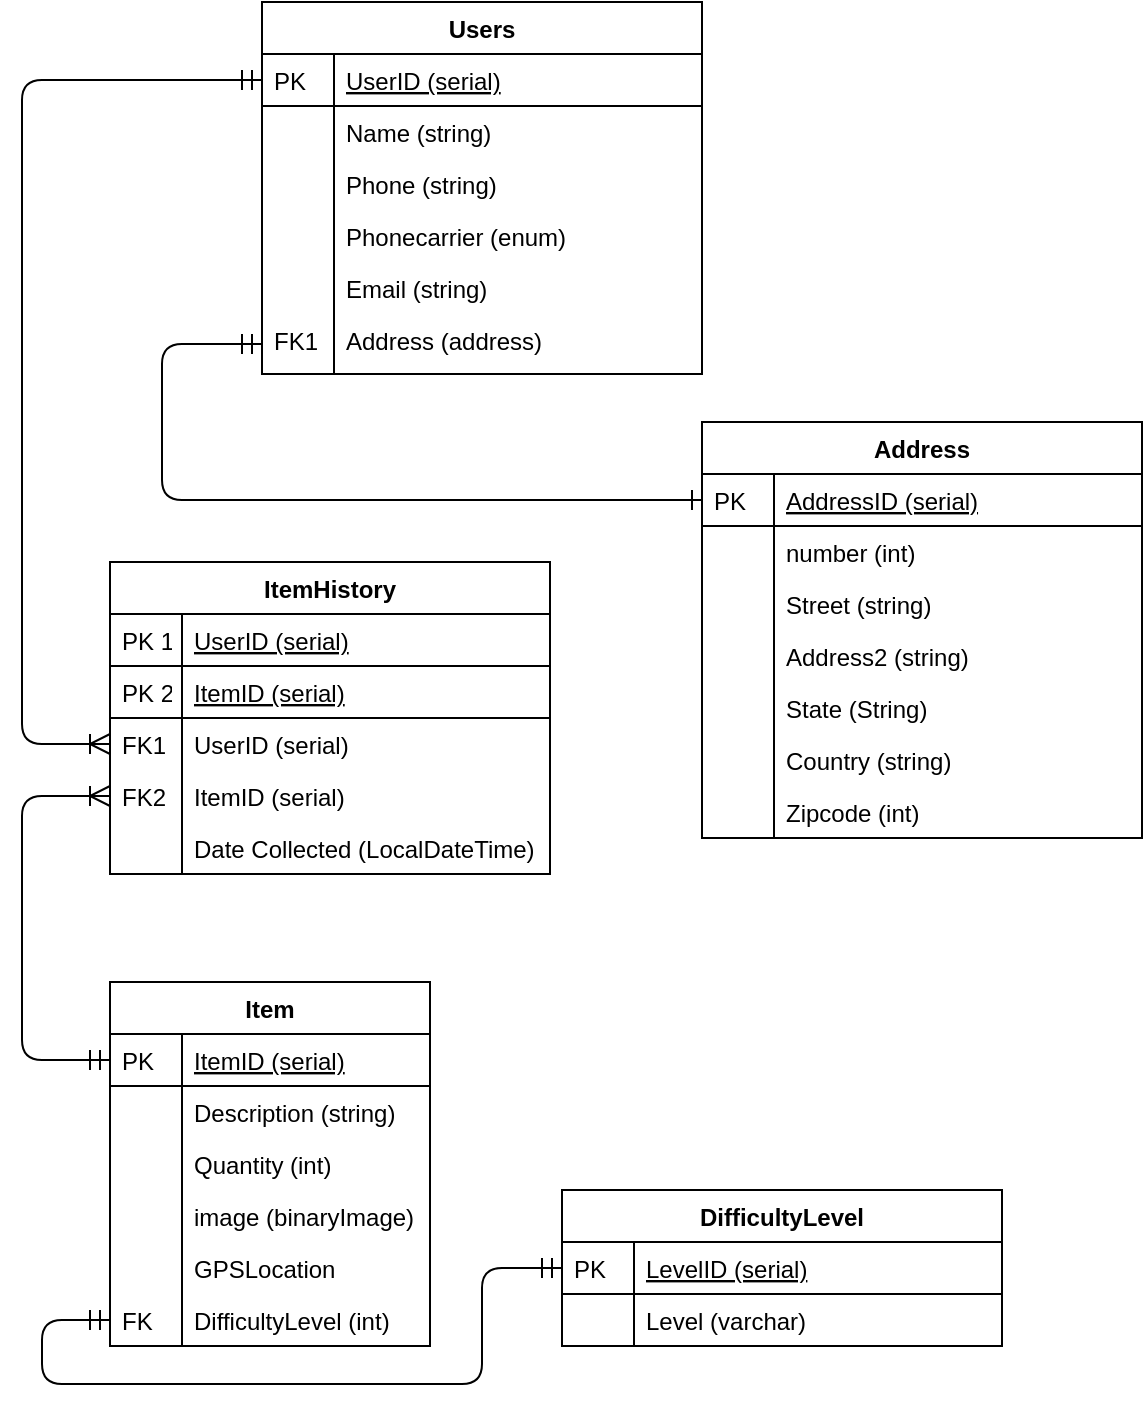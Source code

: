 <mxfile version="13.0.3" type="device"><diagram id="C5RBs43oDa-KdzZeNtuy" name="Page-1"><mxGraphModel dx="1463" dy="846" grid="1" gridSize="10" guides="1" tooltips="1" connect="1" arrows="1" fold="1" page="1" pageScale="1" pageWidth="827" pageHeight="1169" math="0" shadow="0"><root><mxCell id="WIyWlLk6GJQsqaUBKTNV-0"/><mxCell id="WIyWlLk6GJQsqaUBKTNV-1" parent="WIyWlLk6GJQsqaUBKTNV-0"/><mxCell id="zkfFHV4jXpPFQw0GAbJ--63" value="" style="edgeStyle=orthogonalEdgeStyle;endArrow=ERoneToMany;startArrow=ERmandOne;shadow=0;strokeWidth=1;endSize=8;startSize=8;exitX=0;exitY=0.5;exitDx=0;exitDy=0;entryX=0;entryY=0.5;entryDx=0;entryDy=0;endFill=0;" parent="WIyWlLk6GJQsqaUBKTNV-1" source="nOTTy68KtMyYu7zFfbj7-15" target="nOTTy68KtMyYu7zFfbj7-87" edge="1"><mxGeometry width="100" height="100" relative="1" as="geometry"><mxPoint x="710" y="70" as="sourcePoint"/><mxPoint x="790" y="70" as="targetPoint"/><Array as="points"><mxPoint x="150" y="549"/><mxPoint x="150" y="417"/></Array></mxGeometry></mxCell><mxCell id="zkfFHV4jXpPFQw0GAbJ--71" value="" style="edgeStyle=orthogonalEdgeStyle;endArrow=ERoneToMany;startArrow=ERmandOne;shadow=0;strokeWidth=1;endSize=8;startSize=8;exitX=0;exitY=0.5;exitDx=0;exitDy=0;entryX=0;entryY=0.5;entryDx=0;entryDy=0;endFill=0;" parent="WIyWlLk6GJQsqaUBKTNV-1" source="nOTTy68KtMyYu7zFfbj7-1" target="nOTTy68KtMyYu7zFfbj7-80" edge="1"><mxGeometry width="100" height="100" relative="1" as="geometry"><mxPoint x="190" y="370" as="sourcePoint"/><mxPoint x="60" y="380" as="targetPoint"/><Array as="points"><mxPoint x="150" y="59"/><mxPoint x="150" y="391"/></Array></mxGeometry></mxCell><mxCell id="nOTTy68KtMyYu7zFfbj7-71" value="ItemHistory" style="swimlane;fontStyle=1;childLayout=stackLayout;horizontal=1;startSize=26;horizontalStack=0;resizeParent=1;resizeLast=0;collapsible=1;marginBottom=0;rounded=0;shadow=0;strokeWidth=1;" vertex="1" parent="WIyWlLk6GJQsqaUBKTNV-1"><mxGeometry x="194" y="300" width="220" height="156" as="geometry"><mxRectangle x="260" y="80" width="160" height="26" as="alternateBounds"/></mxGeometry></mxCell><mxCell id="nOTTy68KtMyYu7zFfbj7-72" value="UserID (serial)" style="shape=partialRectangle;top=0;left=0;right=0;bottom=1;align=left;verticalAlign=top;fillColor=none;spacingLeft=40;spacingRight=4;overflow=hidden;rotatable=0;points=[[0,0.5],[1,0.5]];portConstraint=eastwest;dropTarget=0;rounded=0;shadow=0;strokeWidth=1;fontStyle=4" vertex="1" parent="nOTTy68KtMyYu7zFfbj7-71"><mxGeometry y="26" width="220" height="26" as="geometry"/></mxCell><mxCell id="nOTTy68KtMyYu7zFfbj7-73" value="PK 1" style="shape=partialRectangle;top=0;left=0;bottom=0;fillColor=none;align=left;verticalAlign=top;spacingLeft=4;spacingRight=4;overflow=hidden;rotatable=0;points=[];portConstraint=eastwest;part=1;" vertex="1" connectable="0" parent="nOTTy68KtMyYu7zFfbj7-72"><mxGeometry width="36" height="26" as="geometry"/></mxCell><mxCell id="nOTTy68KtMyYu7zFfbj7-82" value="ItemID (serial)" style="shape=partialRectangle;top=0;left=0;right=0;bottom=1;align=left;verticalAlign=top;fillColor=none;spacingLeft=40;spacingRight=4;overflow=hidden;rotatable=0;points=[[0,0.5],[1,0.5]];portConstraint=eastwest;dropTarget=0;rounded=0;shadow=0;strokeWidth=1;fontStyle=4" vertex="1" parent="nOTTy68KtMyYu7zFfbj7-71"><mxGeometry y="52" width="220" height="26" as="geometry"/></mxCell><mxCell id="nOTTy68KtMyYu7zFfbj7-83" value="PK 2" style="shape=partialRectangle;top=0;left=0;bottom=0;fillColor=none;align=left;verticalAlign=top;spacingLeft=4;spacingRight=4;overflow=hidden;rotatable=0;points=[];portConstraint=eastwest;part=1;" vertex="1" connectable="0" parent="nOTTy68KtMyYu7zFfbj7-82"><mxGeometry width="36" height="26" as="geometry"/></mxCell><mxCell id="nOTTy68KtMyYu7zFfbj7-80" value="UserID (serial)" style="shape=partialRectangle;top=0;left=0;right=0;bottom=0;align=left;verticalAlign=top;fillColor=none;spacingLeft=40;spacingRight=4;overflow=hidden;rotatable=0;points=[[0,0.5],[1,0.5]];portConstraint=eastwest;dropTarget=0;rounded=0;shadow=0;strokeWidth=1;" vertex="1" parent="nOTTy68KtMyYu7zFfbj7-71"><mxGeometry y="78" width="220" height="26" as="geometry"/></mxCell><mxCell id="nOTTy68KtMyYu7zFfbj7-81" value="FK1" style="shape=partialRectangle;top=0;left=0;bottom=0;fillColor=none;align=left;verticalAlign=top;spacingLeft=4;spacingRight=4;overflow=hidden;rotatable=0;points=[];portConstraint=eastwest;part=1;" vertex="1" connectable="0" parent="nOTTy68KtMyYu7zFfbj7-80"><mxGeometry width="36" height="26" as="geometry"/></mxCell><mxCell id="nOTTy68KtMyYu7zFfbj7-87" value="ItemID (serial)" style="shape=partialRectangle;top=0;left=0;right=0;bottom=0;align=left;verticalAlign=top;fillColor=none;spacingLeft=40;spacingRight=4;overflow=hidden;rotatable=0;points=[[0,0.5],[1,0.5]];portConstraint=eastwest;dropTarget=0;rounded=0;shadow=0;strokeWidth=1;" vertex="1" parent="nOTTy68KtMyYu7zFfbj7-71"><mxGeometry y="104" width="220" height="26" as="geometry"/></mxCell><mxCell id="nOTTy68KtMyYu7zFfbj7-88" value="FK2" style="shape=partialRectangle;top=0;left=0;bottom=0;fillColor=none;align=left;verticalAlign=top;spacingLeft=4;spacingRight=4;overflow=hidden;rotatable=0;points=[];portConstraint=eastwest;part=1;" vertex="1" connectable="0" parent="nOTTy68KtMyYu7zFfbj7-87"><mxGeometry width="36" height="26" as="geometry"/></mxCell><mxCell id="nOTTy68KtMyYu7zFfbj7-97" value="Date Collected (LocalDateTime)" style="shape=partialRectangle;top=0;left=0;right=0;bottom=0;align=left;verticalAlign=top;fillColor=none;spacingLeft=40;spacingRight=4;overflow=hidden;rotatable=0;points=[[0,0.5],[1,0.5]];portConstraint=eastwest;dropTarget=0;rounded=0;shadow=0;strokeWidth=1;" vertex="1" parent="nOTTy68KtMyYu7zFfbj7-71"><mxGeometry y="130" width="220" height="26" as="geometry"/></mxCell><mxCell id="nOTTy68KtMyYu7zFfbj7-98" value="" style="shape=partialRectangle;top=0;left=0;bottom=0;fillColor=none;align=left;verticalAlign=top;spacingLeft=4;spacingRight=4;overflow=hidden;rotatable=0;points=[];portConstraint=eastwest;part=1;" vertex="1" connectable="0" parent="nOTTy68KtMyYu7zFfbj7-97"><mxGeometry width="36" height="26" as="geometry"/></mxCell><mxCell id="nOTTy68KtMyYu7zFfbj7-14" value="Item" style="swimlane;fontStyle=1;childLayout=stackLayout;horizontal=1;startSize=26;horizontalStack=0;resizeParent=1;resizeLast=0;collapsible=1;marginBottom=0;rounded=0;shadow=0;strokeWidth=1;" vertex="1" parent="WIyWlLk6GJQsqaUBKTNV-1"><mxGeometry x="194" y="510" width="160" height="182" as="geometry"><mxRectangle x="260" y="80" width="160" height="26" as="alternateBounds"/></mxGeometry></mxCell><mxCell id="nOTTy68KtMyYu7zFfbj7-15" value="ItemID (serial)" style="shape=partialRectangle;top=0;left=0;right=0;bottom=1;align=left;verticalAlign=top;fillColor=none;spacingLeft=40;spacingRight=4;overflow=hidden;rotatable=0;points=[[0,0.5],[1,0.5]];portConstraint=eastwest;dropTarget=0;rounded=0;shadow=0;strokeWidth=1;fontStyle=4" vertex="1" parent="nOTTy68KtMyYu7zFfbj7-14"><mxGeometry y="26" width="160" height="26" as="geometry"/></mxCell><mxCell id="nOTTy68KtMyYu7zFfbj7-16" value="PK" style="shape=partialRectangle;top=0;left=0;bottom=0;fillColor=none;align=left;verticalAlign=top;spacingLeft=4;spacingRight=4;overflow=hidden;rotatable=0;points=[];portConstraint=eastwest;part=1;" vertex="1" connectable="0" parent="nOTTy68KtMyYu7zFfbj7-15"><mxGeometry width="36" height="26" as="geometry"/></mxCell><mxCell id="nOTTy68KtMyYu7zFfbj7-21" value="Description (string)" style="shape=partialRectangle;top=0;left=0;right=0;bottom=0;align=left;verticalAlign=top;fillColor=none;spacingLeft=40;spacingRight=4;overflow=hidden;rotatable=0;points=[[0,0.5],[1,0.5]];portConstraint=eastwest;dropTarget=0;rounded=0;shadow=0;strokeWidth=1;" vertex="1" parent="nOTTy68KtMyYu7zFfbj7-14"><mxGeometry y="52" width="160" height="26" as="geometry"/></mxCell><mxCell id="nOTTy68KtMyYu7zFfbj7-22" value="" style="shape=partialRectangle;top=0;left=0;bottom=0;fillColor=none;align=left;verticalAlign=top;spacingLeft=4;spacingRight=4;overflow=hidden;rotatable=0;points=[];portConstraint=eastwest;part=1;" vertex="1" connectable="0" parent="nOTTy68KtMyYu7zFfbj7-21"><mxGeometry width="36" height="26" as="geometry"/></mxCell><mxCell id="nOTTy68KtMyYu7zFfbj7-23" value="Quantity (int)" style="shape=partialRectangle;top=0;left=0;right=0;bottom=0;align=left;verticalAlign=top;fillColor=none;spacingLeft=40;spacingRight=4;overflow=hidden;rotatable=0;points=[[0,0.5],[1,0.5]];portConstraint=eastwest;dropTarget=0;rounded=0;shadow=0;strokeWidth=1;" vertex="1" parent="nOTTy68KtMyYu7zFfbj7-14"><mxGeometry y="78" width="160" height="26" as="geometry"/></mxCell><mxCell id="nOTTy68KtMyYu7zFfbj7-24" value="" style="shape=partialRectangle;top=0;left=0;bottom=0;fillColor=none;align=left;verticalAlign=top;spacingLeft=4;spacingRight=4;overflow=hidden;rotatable=0;points=[];portConstraint=eastwest;part=1;" vertex="1" connectable="0" parent="nOTTy68KtMyYu7zFfbj7-23"><mxGeometry width="36" height="26" as="geometry"/></mxCell><mxCell id="nOTTy68KtMyYu7zFfbj7-45" value="image (binaryImage)" style="shape=partialRectangle;top=0;left=0;right=0;bottom=0;align=left;verticalAlign=top;fillColor=none;spacingLeft=40;spacingRight=4;overflow=hidden;rotatable=0;points=[[0,0.5],[1,0.5]];portConstraint=eastwest;dropTarget=0;rounded=0;shadow=0;strokeWidth=1;" vertex="1" parent="nOTTy68KtMyYu7zFfbj7-14"><mxGeometry y="104" width="160" height="26" as="geometry"/></mxCell><mxCell id="nOTTy68KtMyYu7zFfbj7-46" value="" style="shape=partialRectangle;top=0;left=0;bottom=0;fillColor=none;align=left;verticalAlign=top;spacingLeft=4;spacingRight=4;overflow=hidden;rotatable=0;points=[];portConstraint=eastwest;part=1;" vertex="1" connectable="0" parent="nOTTy68KtMyYu7zFfbj7-45"><mxGeometry width="36" height="26" as="geometry"/></mxCell><mxCell id="nOTTy68KtMyYu7zFfbj7-95" value="GPSLocation" style="shape=partialRectangle;top=0;left=0;right=0;bottom=0;align=left;verticalAlign=top;fillColor=none;spacingLeft=40;spacingRight=4;overflow=hidden;rotatable=0;points=[[0,0.5],[1,0.5]];portConstraint=eastwest;dropTarget=0;rounded=0;shadow=0;strokeWidth=1;" vertex="1" parent="nOTTy68KtMyYu7zFfbj7-14"><mxGeometry y="130" width="160" height="26" as="geometry"/></mxCell><mxCell id="nOTTy68KtMyYu7zFfbj7-96" value="" style="shape=partialRectangle;top=0;left=0;bottom=0;fillColor=none;align=left;verticalAlign=top;spacingLeft=4;spacingRight=4;overflow=hidden;rotatable=0;points=[];portConstraint=eastwest;part=1;" vertex="1" connectable="0" parent="nOTTy68KtMyYu7zFfbj7-95"><mxGeometry width="36" height="26" as="geometry"/></mxCell><mxCell id="nOTTy68KtMyYu7zFfbj7-48" value="DifficultyLevel (int)" style="shape=partialRectangle;top=0;left=0;right=0;bottom=0;align=left;verticalAlign=top;fillColor=none;spacingLeft=40;spacingRight=4;overflow=hidden;rotatable=0;points=[[0,0.5],[1,0.5]];portConstraint=eastwest;dropTarget=0;rounded=0;shadow=0;strokeWidth=1;" vertex="1" parent="nOTTy68KtMyYu7zFfbj7-14"><mxGeometry y="156" width="160" height="26" as="geometry"/></mxCell><mxCell id="nOTTy68KtMyYu7zFfbj7-49" value="FK" style="shape=partialRectangle;top=0;left=0;bottom=0;fillColor=none;align=left;verticalAlign=top;spacingLeft=4;spacingRight=4;overflow=hidden;rotatable=0;points=[];portConstraint=eastwest;part=1;" vertex="1" connectable="0" parent="nOTTy68KtMyYu7zFfbj7-48"><mxGeometry width="36" height="26" as="geometry"/></mxCell><mxCell id="nOTTy68KtMyYu7zFfbj7-112" value="" style="edgeStyle=orthogonalEdgeStyle;endArrow=ERone;startArrow=ERmandOne;shadow=0;strokeWidth=1;endSize=8;startSize=8;exitX=0;exitY=0.5;exitDx=0;exitDy=0;entryX=0;entryY=0.5;entryDx=0;entryDy=0;endFill=0;" edge="1" parent="WIyWlLk6GJQsqaUBKTNV-1" source="nOTTy68KtMyYu7zFfbj7-12" target="nOTTy68KtMyYu7zFfbj7-51"><mxGeometry width="100" height="100" relative="1" as="geometry"><mxPoint x="494" y="256" as="sourcePoint"/><mxPoint x="500" y="280" as="targetPoint"/><Array as="points"><mxPoint x="220" y="191"/><mxPoint x="220" y="269"/></Array></mxGeometry></mxCell><mxCell id="nOTTy68KtMyYu7zFfbj7-0" value="Users" style="swimlane;fontStyle=1;childLayout=stackLayout;horizontal=1;startSize=26;horizontalStack=0;resizeParent=1;resizeLast=0;collapsible=1;marginBottom=0;rounded=0;shadow=0;strokeWidth=1;" vertex="1" parent="WIyWlLk6GJQsqaUBKTNV-1"><mxGeometry x="270" y="20" width="220" height="186" as="geometry"><mxRectangle x="260" y="80" width="160" height="26" as="alternateBounds"/></mxGeometry></mxCell><mxCell id="nOTTy68KtMyYu7zFfbj7-1" value="UserID (serial)" style="shape=partialRectangle;top=0;left=0;right=0;bottom=1;align=left;verticalAlign=top;fillColor=none;spacingLeft=40;spacingRight=4;overflow=hidden;rotatable=0;points=[[0,0.5],[1,0.5]];portConstraint=eastwest;dropTarget=0;rounded=0;shadow=0;strokeWidth=1;fontStyle=4" vertex="1" parent="nOTTy68KtMyYu7zFfbj7-0"><mxGeometry y="26" width="220" height="26" as="geometry"/></mxCell><mxCell id="nOTTy68KtMyYu7zFfbj7-2" value="PK" style="shape=partialRectangle;top=0;left=0;bottom=0;fillColor=none;align=left;verticalAlign=top;spacingLeft=4;spacingRight=4;overflow=hidden;rotatable=0;points=[];portConstraint=eastwest;part=1;" vertex="1" connectable="0" parent="nOTTy68KtMyYu7zFfbj7-1"><mxGeometry width="36" height="26" as="geometry"/></mxCell><mxCell id="nOTTy68KtMyYu7zFfbj7-5" value="Name (string)" style="shape=partialRectangle;top=0;left=0;right=0;bottom=0;align=left;verticalAlign=top;fillColor=none;spacingLeft=40;spacingRight=4;overflow=hidden;rotatable=0;points=[[0,0.5],[1,0.5]];portConstraint=eastwest;dropTarget=0;rounded=0;shadow=0;strokeWidth=1;" vertex="1" parent="nOTTy68KtMyYu7zFfbj7-0"><mxGeometry y="52" width="220" height="26" as="geometry"/></mxCell><mxCell id="nOTTy68KtMyYu7zFfbj7-6" value="" style="shape=partialRectangle;top=0;left=0;bottom=0;fillColor=none;align=left;verticalAlign=top;spacingLeft=4;spacingRight=4;overflow=hidden;rotatable=0;points=[];portConstraint=eastwest;part=1;" vertex="1" connectable="0" parent="nOTTy68KtMyYu7zFfbj7-5"><mxGeometry width="36" height="26" as="geometry"/></mxCell><mxCell id="nOTTy68KtMyYu7zFfbj7-8" value="Phone (string)" style="shape=partialRectangle;top=0;left=0;right=0;bottom=0;align=left;verticalAlign=top;fillColor=none;spacingLeft=40;spacingRight=4;overflow=hidden;rotatable=0;points=[[0,0.5],[1,0.5]];portConstraint=eastwest;dropTarget=0;rounded=0;shadow=0;strokeWidth=1;" vertex="1" parent="nOTTy68KtMyYu7zFfbj7-0"><mxGeometry y="78" width="220" height="26" as="geometry"/></mxCell><mxCell id="nOTTy68KtMyYu7zFfbj7-9" value="" style="shape=partialRectangle;top=0;left=0;bottom=0;fillColor=none;align=left;verticalAlign=top;spacingLeft=4;spacingRight=4;overflow=hidden;rotatable=0;points=[];portConstraint=eastwest;part=1;" vertex="1" connectable="0" parent="nOTTy68KtMyYu7zFfbj7-8"><mxGeometry width="36" height="26" as="geometry"/></mxCell><mxCell id="nOTTy68KtMyYu7zFfbj7-10" value="Phonecarrier (enum)" style="shape=partialRectangle;top=0;left=0;right=0;bottom=0;align=left;verticalAlign=top;fillColor=none;spacingLeft=40;spacingRight=4;overflow=hidden;rotatable=0;points=[[0,0.5],[1,0.5]];portConstraint=eastwest;dropTarget=0;rounded=0;shadow=0;strokeWidth=1;" vertex="1" parent="nOTTy68KtMyYu7zFfbj7-0"><mxGeometry y="104" width="220" height="26" as="geometry"/></mxCell><mxCell id="nOTTy68KtMyYu7zFfbj7-11" value="" style="shape=partialRectangle;top=0;left=0;bottom=0;fillColor=none;align=left;verticalAlign=top;spacingLeft=4;spacingRight=4;overflow=hidden;rotatable=0;points=[];portConstraint=eastwest;part=1;" vertex="1" connectable="0" parent="nOTTy68KtMyYu7zFfbj7-10"><mxGeometry width="36" height="26" as="geometry"/></mxCell><mxCell id="nOTTy68KtMyYu7zFfbj7-89" value="Email (string)" style="shape=partialRectangle;top=0;left=0;right=0;bottom=0;align=left;verticalAlign=top;fillColor=none;spacingLeft=40;spacingRight=4;overflow=hidden;rotatable=0;points=[[0,0.5],[1,0.5]];portConstraint=eastwest;dropTarget=0;rounded=0;shadow=0;strokeWidth=1;" vertex="1" parent="nOTTy68KtMyYu7zFfbj7-0"><mxGeometry y="130" width="220" height="26" as="geometry"/></mxCell><mxCell id="nOTTy68KtMyYu7zFfbj7-90" value="" style="shape=partialRectangle;top=0;left=0;bottom=0;fillColor=none;align=left;verticalAlign=top;spacingLeft=4;spacingRight=4;overflow=hidden;rotatable=0;points=[];portConstraint=eastwest;part=1;" vertex="1" connectable="0" parent="nOTTy68KtMyYu7zFfbj7-89"><mxGeometry width="36" height="26" as="geometry"/></mxCell><mxCell id="nOTTy68KtMyYu7zFfbj7-12" value="Address (address)" style="shape=partialRectangle;top=0;left=0;right=0;bottom=0;align=left;verticalAlign=top;fillColor=none;spacingLeft=40;spacingRight=4;overflow=hidden;rotatable=0;points=[[0,0.5],[1,0.5]];portConstraint=eastwest;dropTarget=0;rounded=0;shadow=0;strokeWidth=1;" vertex="1" parent="nOTTy68KtMyYu7zFfbj7-0"><mxGeometry y="156" width="220" height="30" as="geometry"/></mxCell><mxCell id="nOTTy68KtMyYu7zFfbj7-13" value="FK1" style="shape=partialRectangle;top=0;left=0;bottom=0;fillColor=none;align=left;verticalAlign=top;spacingLeft=4;spacingRight=4;overflow=hidden;rotatable=0;points=[];portConstraint=eastwest;part=1;" vertex="1" connectable="0" parent="nOTTy68KtMyYu7zFfbj7-12"><mxGeometry width="36" height="30" as="geometry"/></mxCell><mxCell id="nOTTy68KtMyYu7zFfbj7-99" value="DifficultyLevel" style="swimlane;fontStyle=1;childLayout=stackLayout;horizontal=1;startSize=26;horizontalStack=0;resizeParent=1;resizeLast=0;collapsible=1;marginBottom=0;rounded=0;shadow=0;strokeWidth=1;" vertex="1" parent="WIyWlLk6GJQsqaUBKTNV-1"><mxGeometry x="420" y="614" width="220" height="78" as="geometry"><mxRectangle x="260" y="80" width="160" height="26" as="alternateBounds"/></mxGeometry></mxCell><mxCell id="nOTTy68KtMyYu7zFfbj7-100" value="LevelID (serial)" style="shape=partialRectangle;top=0;left=0;right=0;bottom=1;align=left;verticalAlign=top;fillColor=none;spacingLeft=40;spacingRight=4;overflow=hidden;rotatable=0;points=[[0,0.5],[1,0.5]];portConstraint=eastwest;dropTarget=0;rounded=0;shadow=0;strokeWidth=1;fontStyle=4" vertex="1" parent="nOTTy68KtMyYu7zFfbj7-99"><mxGeometry y="26" width="220" height="26" as="geometry"/></mxCell><mxCell id="nOTTy68KtMyYu7zFfbj7-101" value="PK" style="shape=partialRectangle;top=0;left=0;bottom=0;fillColor=none;align=left;verticalAlign=top;spacingLeft=4;spacingRight=4;overflow=hidden;rotatable=0;points=[];portConstraint=eastwest;part=1;" vertex="1" connectable="0" parent="nOTTy68KtMyYu7zFfbj7-100"><mxGeometry width="36" height="26" as="geometry"/></mxCell><mxCell id="nOTTy68KtMyYu7zFfbj7-102" value="Level (varchar)" style="shape=partialRectangle;top=0;left=0;right=0;bottom=0;align=left;verticalAlign=top;fillColor=none;spacingLeft=40;spacingRight=4;overflow=hidden;rotatable=0;points=[[0,0.5],[1,0.5]];portConstraint=eastwest;dropTarget=0;rounded=0;shadow=0;strokeWidth=1;" vertex="1" parent="nOTTy68KtMyYu7zFfbj7-99"><mxGeometry y="52" width="220" height="26" as="geometry"/></mxCell><mxCell id="nOTTy68KtMyYu7zFfbj7-103" value="" style="shape=partialRectangle;top=0;left=0;bottom=0;fillColor=none;align=left;verticalAlign=top;spacingLeft=4;spacingRight=4;overflow=hidden;rotatable=0;points=[];portConstraint=eastwest;part=1;" vertex="1" connectable="0" parent="nOTTy68KtMyYu7zFfbj7-102"><mxGeometry width="36" height="26" as="geometry"/></mxCell><mxCell id="nOTTy68KtMyYu7zFfbj7-113" value="" style="edgeStyle=orthogonalEdgeStyle;endArrow=ERmandOne;startArrow=ERmandOne;shadow=0;strokeWidth=1;endSize=8;startSize=8;exitX=0;exitY=0.5;exitDx=0;exitDy=0;entryX=0;entryY=0.5;entryDx=0;entryDy=0;endFill=0;" edge="1" parent="WIyWlLk6GJQsqaUBKTNV-1" source="nOTTy68KtMyYu7zFfbj7-48" target="nOTTy68KtMyYu7zFfbj7-100"><mxGeometry width="100" height="100" relative="1" as="geometry"><mxPoint x="290" y="720" as="sourcePoint"/><mxPoint x="380" y="730" as="targetPoint"/><Array as="points"><mxPoint x="160" y="679"/><mxPoint x="160" y="711"/><mxPoint x="380" y="711"/><mxPoint x="380" y="653"/></Array></mxGeometry></mxCell><mxCell id="nOTTy68KtMyYu7zFfbj7-50" value="Address" style="swimlane;fontStyle=1;childLayout=stackLayout;horizontal=1;startSize=26;horizontalStack=0;resizeParent=1;resizeLast=0;collapsible=1;marginBottom=0;rounded=0;shadow=0;strokeWidth=1;" vertex="1" parent="WIyWlLk6GJQsqaUBKTNV-1"><mxGeometry x="490" y="230" width="220" height="208" as="geometry"><mxRectangle x="260" y="80" width="160" height="26" as="alternateBounds"/></mxGeometry></mxCell><mxCell id="nOTTy68KtMyYu7zFfbj7-51" value="AddressID (serial)" style="shape=partialRectangle;top=0;left=0;right=0;bottom=1;align=left;verticalAlign=top;fillColor=none;spacingLeft=40;spacingRight=4;overflow=hidden;rotatable=0;points=[[0,0.5],[1,0.5]];portConstraint=eastwest;dropTarget=0;rounded=0;shadow=0;strokeWidth=1;fontStyle=4" vertex="1" parent="nOTTy68KtMyYu7zFfbj7-50"><mxGeometry y="26" width="220" height="26" as="geometry"/></mxCell><mxCell id="nOTTy68KtMyYu7zFfbj7-52" value="PK" style="shape=partialRectangle;top=0;left=0;bottom=0;fillColor=none;align=left;verticalAlign=top;spacingLeft=4;spacingRight=4;overflow=hidden;rotatable=0;points=[];portConstraint=eastwest;part=1;" vertex="1" connectable="0" parent="nOTTy68KtMyYu7zFfbj7-51"><mxGeometry width="36" height="26" as="geometry"/></mxCell><mxCell id="nOTTy68KtMyYu7zFfbj7-53" value="number (int)" style="shape=partialRectangle;top=0;left=0;right=0;bottom=0;align=left;verticalAlign=top;fillColor=none;spacingLeft=40;spacingRight=4;overflow=hidden;rotatable=0;points=[[0,0.5],[1,0.5]];portConstraint=eastwest;dropTarget=0;rounded=0;shadow=0;strokeWidth=1;" vertex="1" parent="nOTTy68KtMyYu7zFfbj7-50"><mxGeometry y="52" width="220" height="26" as="geometry"/></mxCell><mxCell id="nOTTy68KtMyYu7zFfbj7-54" value="" style="shape=partialRectangle;top=0;left=0;bottom=0;fillColor=none;align=left;verticalAlign=top;spacingLeft=4;spacingRight=4;overflow=hidden;rotatable=0;points=[];portConstraint=eastwest;part=1;" vertex="1" connectable="0" parent="nOTTy68KtMyYu7zFfbj7-53"><mxGeometry width="36" height="26" as="geometry"/></mxCell><mxCell id="nOTTy68KtMyYu7zFfbj7-61" value="Street (string)" style="shape=partialRectangle;top=0;left=0;right=0;bottom=0;align=left;verticalAlign=top;fillColor=none;spacingLeft=40;spacingRight=4;overflow=hidden;rotatable=0;points=[[0,0.5],[1,0.5]];portConstraint=eastwest;dropTarget=0;rounded=0;shadow=0;strokeWidth=1;" vertex="1" parent="nOTTy68KtMyYu7zFfbj7-50"><mxGeometry y="78" width="220" height="26" as="geometry"/></mxCell><mxCell id="nOTTy68KtMyYu7zFfbj7-62" value="" style="shape=partialRectangle;top=0;left=0;bottom=0;fillColor=none;align=left;verticalAlign=top;spacingLeft=4;spacingRight=4;overflow=hidden;rotatable=0;points=[];portConstraint=eastwest;part=1;" vertex="1" connectable="0" parent="nOTTy68KtMyYu7zFfbj7-61"><mxGeometry width="36" height="26" as="geometry"/></mxCell><mxCell id="nOTTy68KtMyYu7zFfbj7-63" value="Address2 (string)" style="shape=partialRectangle;top=0;left=0;right=0;bottom=0;align=left;verticalAlign=top;fillColor=none;spacingLeft=40;spacingRight=4;overflow=hidden;rotatable=0;points=[[0,0.5],[1,0.5]];portConstraint=eastwest;dropTarget=0;rounded=0;shadow=0;strokeWidth=1;" vertex="1" parent="nOTTy68KtMyYu7zFfbj7-50"><mxGeometry y="104" width="220" height="26" as="geometry"/></mxCell><mxCell id="nOTTy68KtMyYu7zFfbj7-64" value="" style="shape=partialRectangle;top=0;left=0;bottom=0;fillColor=none;align=left;verticalAlign=top;spacingLeft=4;spacingRight=4;overflow=hidden;rotatable=0;points=[];portConstraint=eastwest;part=1;" vertex="1" connectable="0" parent="nOTTy68KtMyYu7zFfbj7-63"><mxGeometry width="36" height="26" as="geometry"/></mxCell><mxCell id="nOTTy68KtMyYu7zFfbj7-65" value="State (String)" style="shape=partialRectangle;top=0;left=0;right=0;bottom=0;align=left;verticalAlign=top;fillColor=none;spacingLeft=40;spacingRight=4;overflow=hidden;rotatable=0;points=[[0,0.5],[1,0.5]];portConstraint=eastwest;dropTarget=0;rounded=0;shadow=0;strokeWidth=1;" vertex="1" parent="nOTTy68KtMyYu7zFfbj7-50"><mxGeometry y="130" width="220" height="26" as="geometry"/></mxCell><mxCell id="nOTTy68KtMyYu7zFfbj7-66" value="" style="shape=partialRectangle;top=0;left=0;bottom=0;fillColor=none;align=left;verticalAlign=top;spacingLeft=4;spacingRight=4;overflow=hidden;rotatable=0;points=[];portConstraint=eastwest;part=1;" vertex="1" connectable="0" parent="nOTTy68KtMyYu7zFfbj7-65"><mxGeometry width="36" height="26" as="geometry"/></mxCell><mxCell id="nOTTy68KtMyYu7zFfbj7-67" value="Country (string)" style="shape=partialRectangle;top=0;left=0;right=0;bottom=0;align=left;verticalAlign=top;fillColor=none;spacingLeft=40;spacingRight=4;overflow=hidden;rotatable=0;points=[[0,0.5],[1,0.5]];portConstraint=eastwest;dropTarget=0;rounded=0;shadow=0;strokeWidth=1;" vertex="1" parent="nOTTy68KtMyYu7zFfbj7-50"><mxGeometry y="156" width="220" height="26" as="geometry"/></mxCell><mxCell id="nOTTy68KtMyYu7zFfbj7-68" value="" style="shape=partialRectangle;top=0;left=0;bottom=0;fillColor=none;align=left;verticalAlign=top;spacingLeft=4;spacingRight=4;overflow=hidden;rotatable=0;points=[];portConstraint=eastwest;part=1;" vertex="1" connectable="0" parent="nOTTy68KtMyYu7zFfbj7-67"><mxGeometry width="36" height="26" as="geometry"/></mxCell><mxCell id="nOTTy68KtMyYu7zFfbj7-69" value="Zipcode (int)" style="shape=partialRectangle;top=0;left=0;right=0;bottom=0;align=left;verticalAlign=top;fillColor=none;spacingLeft=40;spacingRight=4;overflow=hidden;rotatable=0;points=[[0,0.5],[1,0.5]];portConstraint=eastwest;dropTarget=0;rounded=0;shadow=0;strokeWidth=1;" vertex="1" parent="nOTTy68KtMyYu7zFfbj7-50"><mxGeometry y="182" width="220" height="26" as="geometry"/></mxCell><mxCell id="nOTTy68KtMyYu7zFfbj7-70" value="" style="shape=partialRectangle;top=0;left=0;bottom=0;fillColor=none;align=left;verticalAlign=top;spacingLeft=4;spacingRight=4;overflow=hidden;rotatable=0;points=[];portConstraint=eastwest;part=1;" vertex="1" connectable="0" parent="nOTTy68KtMyYu7zFfbj7-69"><mxGeometry width="36" height="26" as="geometry"/></mxCell></root></mxGraphModel></diagram></mxfile>